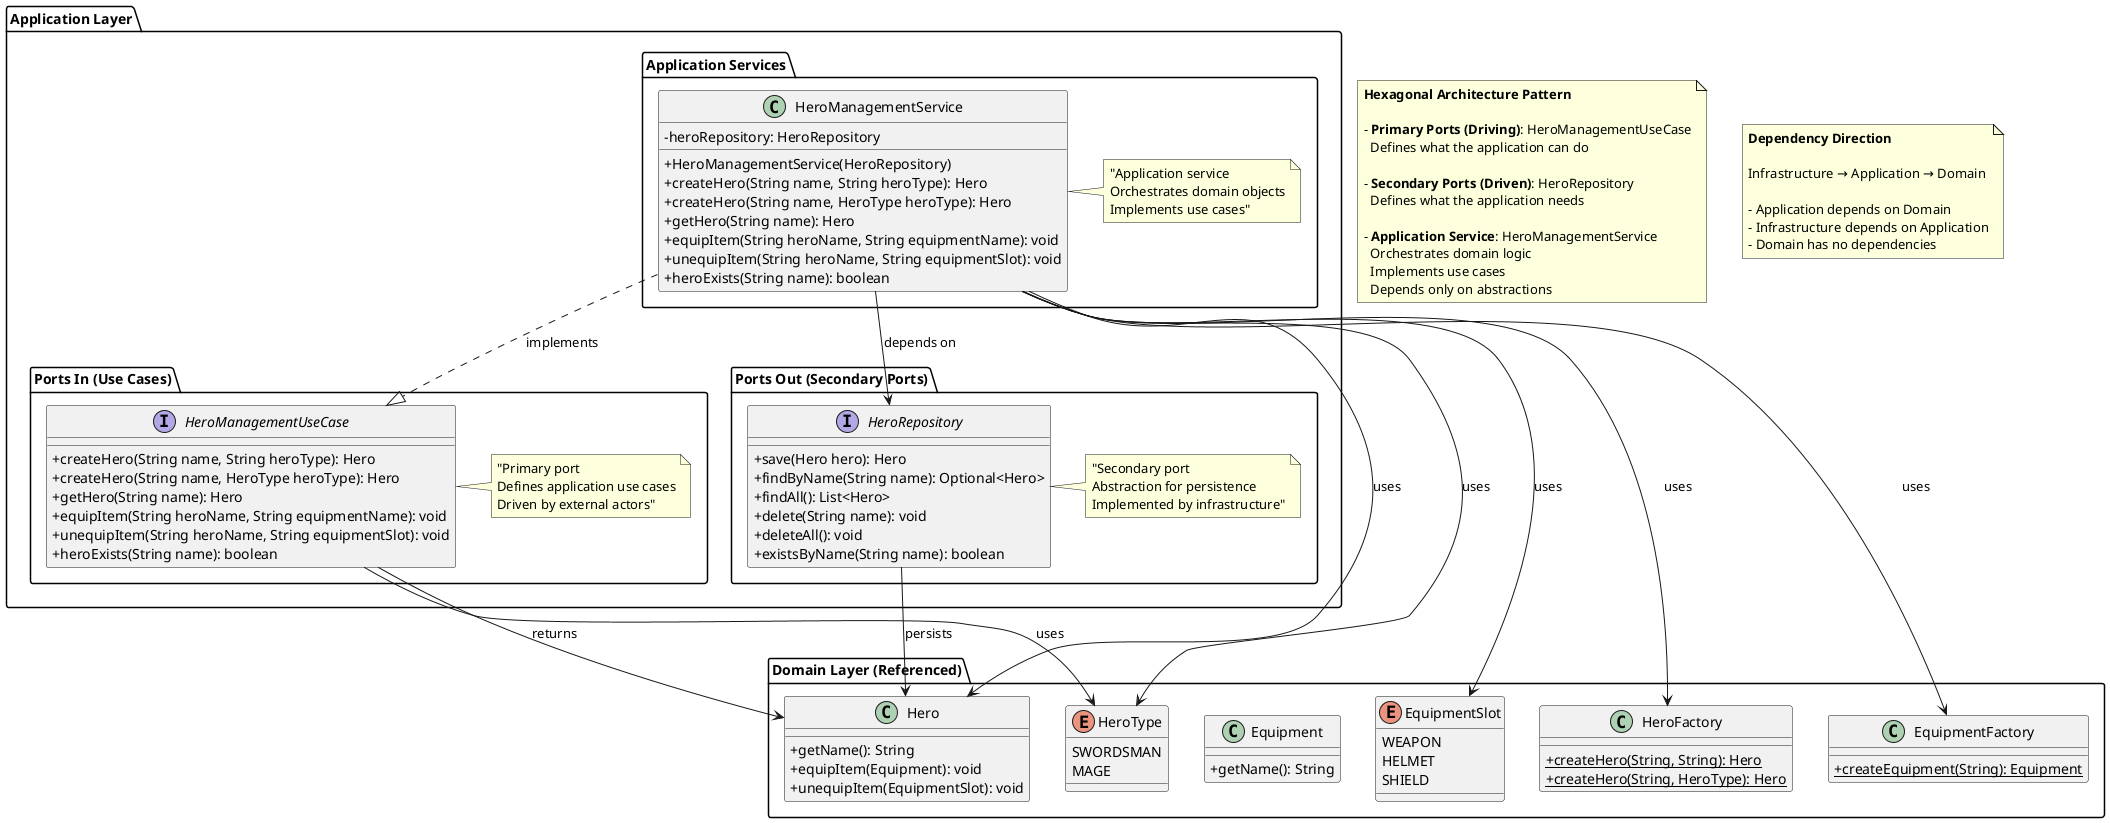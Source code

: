 @startuml Application Layer
skinparam classAttributeIconSize 0
!define RECTANGLE class

package "Application Layer" {
  package "Ports In (Use Cases)" {
    interface HeroManagementUseCase {
      +createHero(String name, String heroType): Hero
      +createHero(String name, HeroType heroType): Hero
      +getHero(String name): Hero
      +equipItem(String heroName, String equipmentName): void
      +unequipItem(String heroName, String equipmentSlot): void
      +heroExists(String name): boolean
    }
    
    note right of HeroManagementUseCase : "Primary port\nDefines application use cases\nDriven by external actors"
  }
  
  package "Ports Out (Secondary Ports)" {
    interface HeroRepository {
      +save(Hero hero): Hero
      +findByName(String name): Optional<Hero>
      +findAll(): List<Hero>
      +delete(String name): void
      +deleteAll(): void
      +existsByName(String name): boolean
    }
    
    note right of HeroRepository : "Secondary port\nAbstraction for persistence\nImplemented by infrastructure"
  }
  
  package "Application Services" {
    class HeroManagementService {
      -heroRepository: HeroRepository
      
      +HeroManagementService(HeroRepository)
      +createHero(String name, String heroType): Hero
      +createHero(String name, HeroType heroType): Hero
      +getHero(String name): Hero
      +equipItem(String heroName, String equipmentName): void
      +unequipItem(String heroName, String equipmentSlot): void
      +heroExists(String name): boolean
    }
    
    note right of HeroManagementService : "Application service\nOrchestrates domain objects\nImplements use cases"
  }
}

package "Domain Layer (Referenced)" {
  class Hero {
    +getName(): String
    +equipItem(Equipment): void
    +unequipItem(EquipmentSlot): void
  }
  
  enum HeroType {
    SWORDSMAN
    MAGE
  }
  
  enum EquipmentSlot {
    WEAPON
    HELMET
    SHIELD
  }
  
  class Equipment {
    +getName(): String
  }
  
  class HeroFactory {
    +createHero(String, String): Hero {static}
    +createHero(String, HeroType): Hero {static}
  }
  
  class EquipmentFactory {
    +createEquipment(String): Equipment {static}
  }
}

' Relationships within Application Layer
HeroManagementService ..|> HeroManagementUseCase : implements
HeroManagementService --> HeroRepository : depends on

' Relationships to Domain Layer
HeroManagementService --> Hero : uses
HeroManagementService --> HeroType : uses
HeroManagementService --> EquipmentSlot : uses
HeroManagementService --> HeroFactory : uses
HeroManagementService --> EquipmentFactory : uses

HeroManagementUseCase --> Hero : returns
HeroManagementUseCase --> HeroType : uses
HeroRepository --> Hero : persists

' Annotations
note as N1
  **Hexagonal Architecture Pattern**
  
  - **Primary Ports (Driving)**: HeroManagementUseCase
    Defines what the application can do
    
  - **Secondary Ports (Driven)**: HeroRepository
    Defines what the application needs
    
  - **Application Service**: HeroManagementService
    Orchestrates domain logic
    Implements use cases
    Depends only on abstractions
end note

note as N2
  **Dependency Direction**
  
  Infrastructure → Application → Domain
  
  - Application depends on Domain
  - Infrastructure depends on Application
  - Domain has no dependencies
end note

@enduml